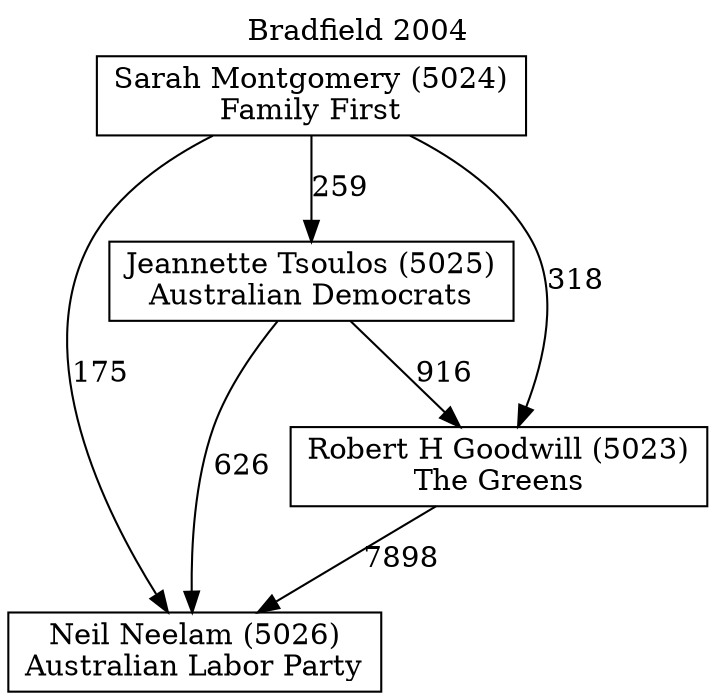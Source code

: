 // House preference flow
digraph "Neil Neelam (5026)_Bradfield_2004" {
	graph [label="Bradfield 2004" labelloc=t mclimit=10]
	node [shape=box]
	"Jeannette Tsoulos (5025)" [label="Jeannette Tsoulos (5025)
Australian Democrats"]
	"Neil Neelam (5026)" [label="Neil Neelam (5026)
Australian Labor Party"]
	"Robert H Goodwill (5023)" [label="Robert H Goodwill (5023)
The Greens"]
	"Sarah Montgomery (5024)" [label="Sarah Montgomery (5024)
Family First"]
	"Jeannette Tsoulos (5025)" -> "Neil Neelam (5026)" [label=626]
	"Jeannette Tsoulos (5025)" -> "Robert H Goodwill (5023)" [label=916]
	"Robert H Goodwill (5023)" -> "Neil Neelam (5026)" [label=7898]
	"Sarah Montgomery (5024)" -> "Jeannette Tsoulos (5025)" [label=259]
	"Sarah Montgomery (5024)" -> "Neil Neelam (5026)" [label=175]
	"Sarah Montgomery (5024)" -> "Robert H Goodwill (5023)" [label=318]
}
